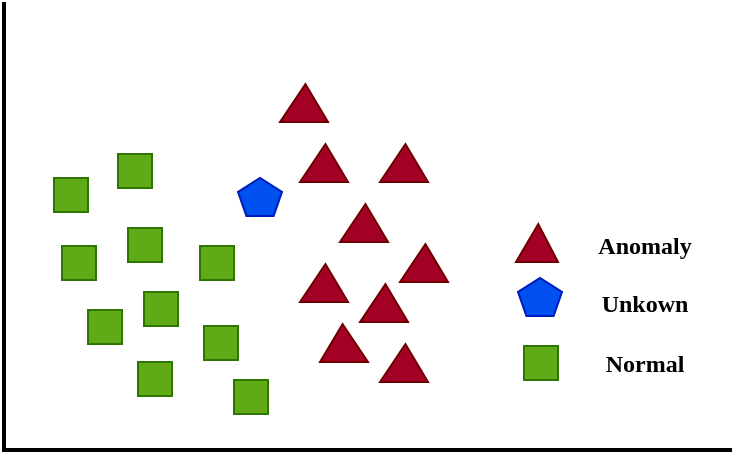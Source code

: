 <mxfile version="24.2.1" type="github">
  <diagram name="Page-1" id="5sP83ueoLpGIYrklP9rR">
    <mxGraphModel dx="1050" dy="522" grid="0" gridSize="10" guides="1" tooltips="1" connect="1" arrows="1" fold="1" page="1" pageScale="1" pageWidth="850" pageHeight="1100" math="0" shadow="0">
      <root>
        <mxCell id="0" />
        <mxCell id="1" parent="0" />
        <mxCell id="rPwt6__UTGagKU3d8VQt-1" value="" style="shape=partialRectangle;whiteSpace=wrap;html=1;bottom=0;right=0;fillColor=none;hachureGap=4;fontFamily=Architects Daughter;fontSource=https%3A%2F%2Ffonts.googleapis.com%2Fcss%3Ffamily%3DArchitects%2BDaughter;direction=north;strokeWidth=2;" vertex="1" parent="1">
          <mxGeometry x="120" y="107" width="363" height="223" as="geometry" />
        </mxCell>
        <mxCell id="rPwt6__UTGagKU3d8VQt-2" value="" style="whiteSpace=wrap;html=1;aspect=fixed;hachureGap=4;fontFamily=Architects Daughter;fontSource=https%3A%2F%2Ffonts.googleapis.com%2Fcss%3Ffamily%3DArchitects%2BDaughter;fillColor=#60a917;strokeColor=#2D7600;fontColor=#ffffff;" vertex="1" parent="1">
          <mxGeometry x="149" y="228" width="17" height="17" as="geometry" />
        </mxCell>
        <mxCell id="rPwt6__UTGagKU3d8VQt-3" value="" style="whiteSpace=wrap;html=1;aspect=fixed;hachureGap=4;fontFamily=Architects Daughter;fontSource=https%3A%2F%2Ffonts.googleapis.com%2Fcss%3Ffamily%3DArchitects%2BDaughter;fillColor=#60a917;strokeColor=#2D7600;fontColor=#ffffff;" vertex="1" parent="1">
          <mxGeometry x="145" y="194" width="17" height="17" as="geometry" />
        </mxCell>
        <mxCell id="rPwt6__UTGagKU3d8VQt-4" value="" style="whiteSpace=wrap;html=1;aspect=fixed;hachureGap=4;fontFamily=Architects Daughter;fontSource=https%3A%2F%2Ffonts.googleapis.com%2Fcss%3Ffamily%3DArchitects%2BDaughter;fillColor=#60a917;strokeColor=#2D7600;fontColor=#ffffff;" vertex="1" parent="1">
          <mxGeometry x="182" y="219" width="17" height="17" as="geometry" />
        </mxCell>
        <mxCell id="rPwt6__UTGagKU3d8VQt-5" value="" style="whiteSpace=wrap;html=1;aspect=fixed;hachureGap=4;fontFamily=Architects Daughter;fontSource=https%3A%2F%2Ffonts.googleapis.com%2Fcss%3Ffamily%3DArchitects%2BDaughter;fillColor=#60a917;strokeColor=#2D7600;fontColor=#ffffff;" vertex="1" parent="1">
          <mxGeometry x="162" y="260" width="17" height="17" as="geometry" />
        </mxCell>
        <mxCell id="rPwt6__UTGagKU3d8VQt-6" value="" style="whiteSpace=wrap;html=1;aspect=fixed;hachureGap=4;fontFamily=Architects Daughter;fontSource=https%3A%2F%2Ffonts.googleapis.com%2Fcss%3Ffamily%3DArchitects%2BDaughter;fillColor=#60a917;strokeColor=#2D7600;fontColor=#ffffff;" vertex="1" parent="1">
          <mxGeometry x="190" y="251" width="17" height="17" as="geometry" />
        </mxCell>
        <mxCell id="rPwt6__UTGagKU3d8VQt-7" value="" style="whiteSpace=wrap;html=1;aspect=fixed;hachureGap=4;fontFamily=Architects Daughter;fontSource=https%3A%2F%2Ffonts.googleapis.com%2Fcss%3Ffamily%3DArchitects%2BDaughter;fillColor=#60a917;strokeColor=#2D7600;fontColor=#ffffff;" vertex="1" parent="1">
          <mxGeometry x="177" y="182" width="17" height="17" as="geometry" />
        </mxCell>
        <mxCell id="rPwt6__UTGagKU3d8VQt-8" value="" style="whiteSpace=wrap;html=1;aspect=fixed;hachureGap=4;fontFamily=Architects Daughter;fontSource=https%3A%2F%2Ffonts.googleapis.com%2Fcss%3Ffamily%3DArchitects%2BDaughter;fillColor=#60a917;strokeColor=#2D7600;fontColor=#ffffff;" vertex="1" parent="1">
          <mxGeometry x="218" y="228" width="17" height="17" as="geometry" />
        </mxCell>
        <mxCell id="rPwt6__UTGagKU3d8VQt-9" value="" style="whiteSpace=wrap;html=1;aspect=fixed;hachureGap=4;fontFamily=Architects Daughter;fontSource=https%3A%2F%2Ffonts.googleapis.com%2Fcss%3Ffamily%3DArchitects%2BDaughter;fillColor=#60a917;strokeColor=#2D7600;fontColor=#ffffff;" vertex="1" parent="1">
          <mxGeometry x="187" y="286" width="17" height="17" as="geometry" />
        </mxCell>
        <mxCell id="rPwt6__UTGagKU3d8VQt-10" value="" style="whiteSpace=wrap;html=1;aspect=fixed;hachureGap=4;fontFamily=Architects Daughter;fontSource=https%3A%2F%2Ffonts.googleapis.com%2Fcss%3Ffamily%3DArchitects%2BDaughter;fillColor=#60a917;strokeColor=#2D7600;fontColor=#ffffff;" vertex="1" parent="1">
          <mxGeometry x="220" y="268" width="17" height="17" as="geometry" />
        </mxCell>
        <mxCell id="rPwt6__UTGagKU3d8VQt-11" value="" style="whiteSpace=wrap;html=1;shape=mxgraph.basic.pentagon;hachureGap=4;fontFamily=Architects Daughter;fontSource=https%3A%2F%2Ffonts.googleapis.com%2Fcss%3Ffamily%3DArchitects%2BDaughter;fillColor=#0050ef;fontColor=#ffffff;strokeColor=#001DBC;" vertex="1" parent="1">
          <mxGeometry x="237" y="194" width="22" height="19" as="geometry" />
        </mxCell>
        <mxCell id="rPwt6__UTGagKU3d8VQt-12" value="" style="verticalLabelPosition=bottom;verticalAlign=top;html=1;shape=mxgraph.basic.acute_triangle;dx=0.53;hachureGap=4;fontFamily=Architects Daughter;fontSource=https%3A%2F%2Ffonts.googleapis.com%2Fcss%3Ffamily%3DArchitects%2BDaughter;fillColor=#a20025;fontColor=#ffffff;strokeColor=#6F0000;" vertex="1" parent="1">
          <mxGeometry x="268" y="237" width="24" height="19" as="geometry" />
        </mxCell>
        <mxCell id="rPwt6__UTGagKU3d8VQt-13" value="" style="verticalLabelPosition=bottom;verticalAlign=top;html=1;shape=mxgraph.basic.acute_triangle;dx=0.47;hachureGap=4;fontFamily=Architects Daughter;fontSource=https%3A%2F%2Ffonts.googleapis.com%2Fcss%3Ffamily%3DArchitects%2BDaughter;fillColor=#a20025;fontColor=#ffffff;strokeColor=#6F0000;" vertex="1" parent="1">
          <mxGeometry x="278" y="267" width="24" height="19" as="geometry" />
        </mxCell>
        <mxCell id="rPwt6__UTGagKU3d8VQt-14" value="" style="verticalLabelPosition=bottom;verticalAlign=top;html=1;shape=mxgraph.basic.acute_triangle;dx=0.53;hachureGap=4;fontFamily=Architects Daughter;fontSource=https%3A%2F%2Ffonts.googleapis.com%2Fcss%3Ffamily%3DArchitects%2BDaughter;fillColor=#a20025;fontColor=#ffffff;strokeColor=#6F0000;" vertex="1" parent="1">
          <mxGeometry x="298" y="247" width="24" height="19" as="geometry" />
        </mxCell>
        <mxCell id="rPwt6__UTGagKU3d8VQt-15" value="" style="verticalLabelPosition=bottom;verticalAlign=top;html=1;shape=mxgraph.basic.acute_triangle;dx=0.53;hachureGap=4;fontFamily=Architects Daughter;fontSource=https%3A%2F%2Ffonts.googleapis.com%2Fcss%3Ffamily%3DArchitects%2BDaughter;fillColor=#a20025;fontColor=#ffffff;strokeColor=#6F0000;" vertex="1" parent="1">
          <mxGeometry x="308" y="277" width="24" height="19" as="geometry" />
        </mxCell>
        <mxCell id="rPwt6__UTGagKU3d8VQt-16" value="" style="verticalLabelPosition=bottom;verticalAlign=top;html=1;shape=mxgraph.basic.acute_triangle;dx=0.53;hachureGap=4;fontFamily=Architects Daughter;fontSource=https%3A%2F%2Ffonts.googleapis.com%2Fcss%3Ffamily%3DArchitects%2BDaughter;fillColor=#a20025;fontColor=#ffffff;strokeColor=#6F0000;" vertex="1" parent="1">
          <mxGeometry x="318" y="227" width="24" height="19" as="geometry" />
        </mxCell>
        <mxCell id="rPwt6__UTGagKU3d8VQt-17" value="" style="verticalLabelPosition=bottom;verticalAlign=top;html=1;shape=mxgraph.basic.acute_triangle;dx=0.53;hachureGap=4;fontFamily=Architects Daughter;fontSource=https%3A%2F%2Ffonts.googleapis.com%2Fcss%3Ffamily%3DArchitects%2BDaughter;fillColor=#a20025;fontColor=#ffffff;strokeColor=#6F0000;" vertex="1" parent="1">
          <mxGeometry x="288" y="207" width="24" height="19" as="geometry" />
        </mxCell>
        <mxCell id="rPwt6__UTGagKU3d8VQt-18" value="" style="verticalLabelPosition=bottom;verticalAlign=top;html=1;shape=mxgraph.basic.acute_triangle;dx=0.53;hachureGap=4;fontFamily=Architects Daughter;fontSource=https%3A%2F%2Ffonts.googleapis.com%2Fcss%3Ffamily%3DArchitects%2BDaughter;fillColor=#a20025;fontColor=#ffffff;strokeColor=#6F0000;" vertex="1" parent="1">
          <mxGeometry x="268" y="177" width="24" height="19" as="geometry" />
        </mxCell>
        <mxCell id="rPwt6__UTGagKU3d8VQt-19" value="" style="verticalLabelPosition=bottom;verticalAlign=top;html=1;shape=mxgraph.basic.acute_triangle;dx=0.53;hachureGap=4;fontFamily=Architects Daughter;fontSource=https%3A%2F%2Ffonts.googleapis.com%2Fcss%3Ffamily%3DArchitects%2BDaughter;fillColor=#a20025;fontColor=#ffffff;strokeColor=#6F0000;" vertex="1" parent="1">
          <mxGeometry x="258" y="147" width="24" height="19" as="geometry" />
        </mxCell>
        <mxCell id="rPwt6__UTGagKU3d8VQt-20" value="" style="verticalLabelPosition=bottom;verticalAlign=top;html=1;shape=mxgraph.basic.acute_triangle;dx=0.53;hachureGap=4;fontFamily=Architects Daughter;fontSource=https%3A%2F%2Ffonts.googleapis.com%2Fcss%3Ffamily%3DArchitects%2BDaughter;fillColor=#a20025;fontColor=#ffffff;strokeColor=#6F0000;" vertex="1" parent="1">
          <mxGeometry x="308" y="177" width="24" height="19" as="geometry" />
        </mxCell>
        <mxCell id="rPwt6__UTGagKU3d8VQt-21" value="" style="verticalLabelPosition=bottom;verticalAlign=top;html=1;shape=mxgraph.basic.acute_triangle;dx=0.53;hachureGap=4;fontFamily=Architects Daughter;fontSource=https%3A%2F%2Ffonts.googleapis.com%2Fcss%3Ffamily%3DArchitects%2BDaughter;fillColor=#a20025;fontColor=#ffffff;strokeColor=#6F0000;" vertex="1" parent="1">
          <mxGeometry x="376" y="217" width="21" height="19" as="geometry" />
        </mxCell>
        <mxCell id="rPwt6__UTGagKU3d8VQt-22" value="" style="whiteSpace=wrap;html=1;shape=mxgraph.basic.pentagon;hachureGap=4;fontFamily=Architects Daughter;fontSource=https%3A%2F%2Ffonts.googleapis.com%2Fcss%3Ffamily%3DArchitects%2BDaughter;fillColor=#0050ef;fontColor=#ffffff;strokeColor=#001DBC;" vertex="1" parent="1">
          <mxGeometry x="377" y="244" width="22" height="19" as="geometry" />
        </mxCell>
        <mxCell id="rPwt6__UTGagKU3d8VQt-23" value="" style="whiteSpace=wrap;html=1;aspect=fixed;hachureGap=4;fontFamily=Architects Daughter;fontSource=https%3A%2F%2Ffonts.googleapis.com%2Fcss%3Ffamily%3DArchitects%2BDaughter;fillColor=#60a917;strokeColor=#2D7600;fontColor=#ffffff;" vertex="1" parent="1">
          <mxGeometry x="380" y="278" width="17" height="17" as="geometry" />
        </mxCell>
        <mxCell id="rPwt6__UTGagKU3d8VQt-25" value="&lt;font face=&quot;Verdana&quot;&gt;&lt;b&gt;Anomaly&lt;/b&gt;&lt;/font&gt;" style="text;html=1;align=center;verticalAlign=middle;whiteSpace=wrap;rounded=0;fontFamily=Architects Daughter;fontSource=https%3A%2F%2Ffonts.googleapis.com%2Fcss%3Ffamily%3DArchitects%2BDaughter;" vertex="1" parent="1">
          <mxGeometry x="399" y="213" width="83" height="30" as="geometry" />
        </mxCell>
        <mxCell id="rPwt6__UTGagKU3d8VQt-26" value="" style="whiteSpace=wrap;html=1;aspect=fixed;hachureGap=4;fontFamily=Architects Daughter;fontSource=https%3A%2F%2Ffonts.googleapis.com%2Fcss%3Ffamily%3DArchitects%2BDaughter;fillColor=#60a917;strokeColor=#2D7600;fontColor=#ffffff;" vertex="1" parent="1">
          <mxGeometry x="235" y="295" width="17" height="17" as="geometry" />
        </mxCell>
        <mxCell id="rPwt6__UTGagKU3d8VQt-27" value="&lt;font face=&quot;Verdana&quot;&gt;&lt;b&gt;Unkown&lt;/b&gt;&lt;/font&gt;" style="text;html=1;align=center;verticalAlign=middle;whiteSpace=wrap;rounded=0;fontFamily=Architects Daughter;fontSource=https%3A%2F%2Ffonts.googleapis.com%2Fcss%3Ffamily%3DArchitects%2BDaughter;" vertex="1" parent="1">
          <mxGeometry x="399" y="241.5" width="83" height="30" as="geometry" />
        </mxCell>
        <mxCell id="rPwt6__UTGagKU3d8VQt-28" value="&lt;font face=&quot;Verdana&quot;&gt;&lt;b&gt;Normal&lt;/b&gt;&lt;/font&gt;" style="text;html=1;align=center;verticalAlign=middle;whiteSpace=wrap;rounded=0;fontFamily=Architects Daughter;fontSource=https%3A%2F%2Ffonts.googleapis.com%2Fcss%3Ffamily%3DArchitects%2BDaughter;" vertex="1" parent="1">
          <mxGeometry x="399" y="271.5" width="83" height="30" as="geometry" />
        </mxCell>
      </root>
    </mxGraphModel>
  </diagram>
</mxfile>
